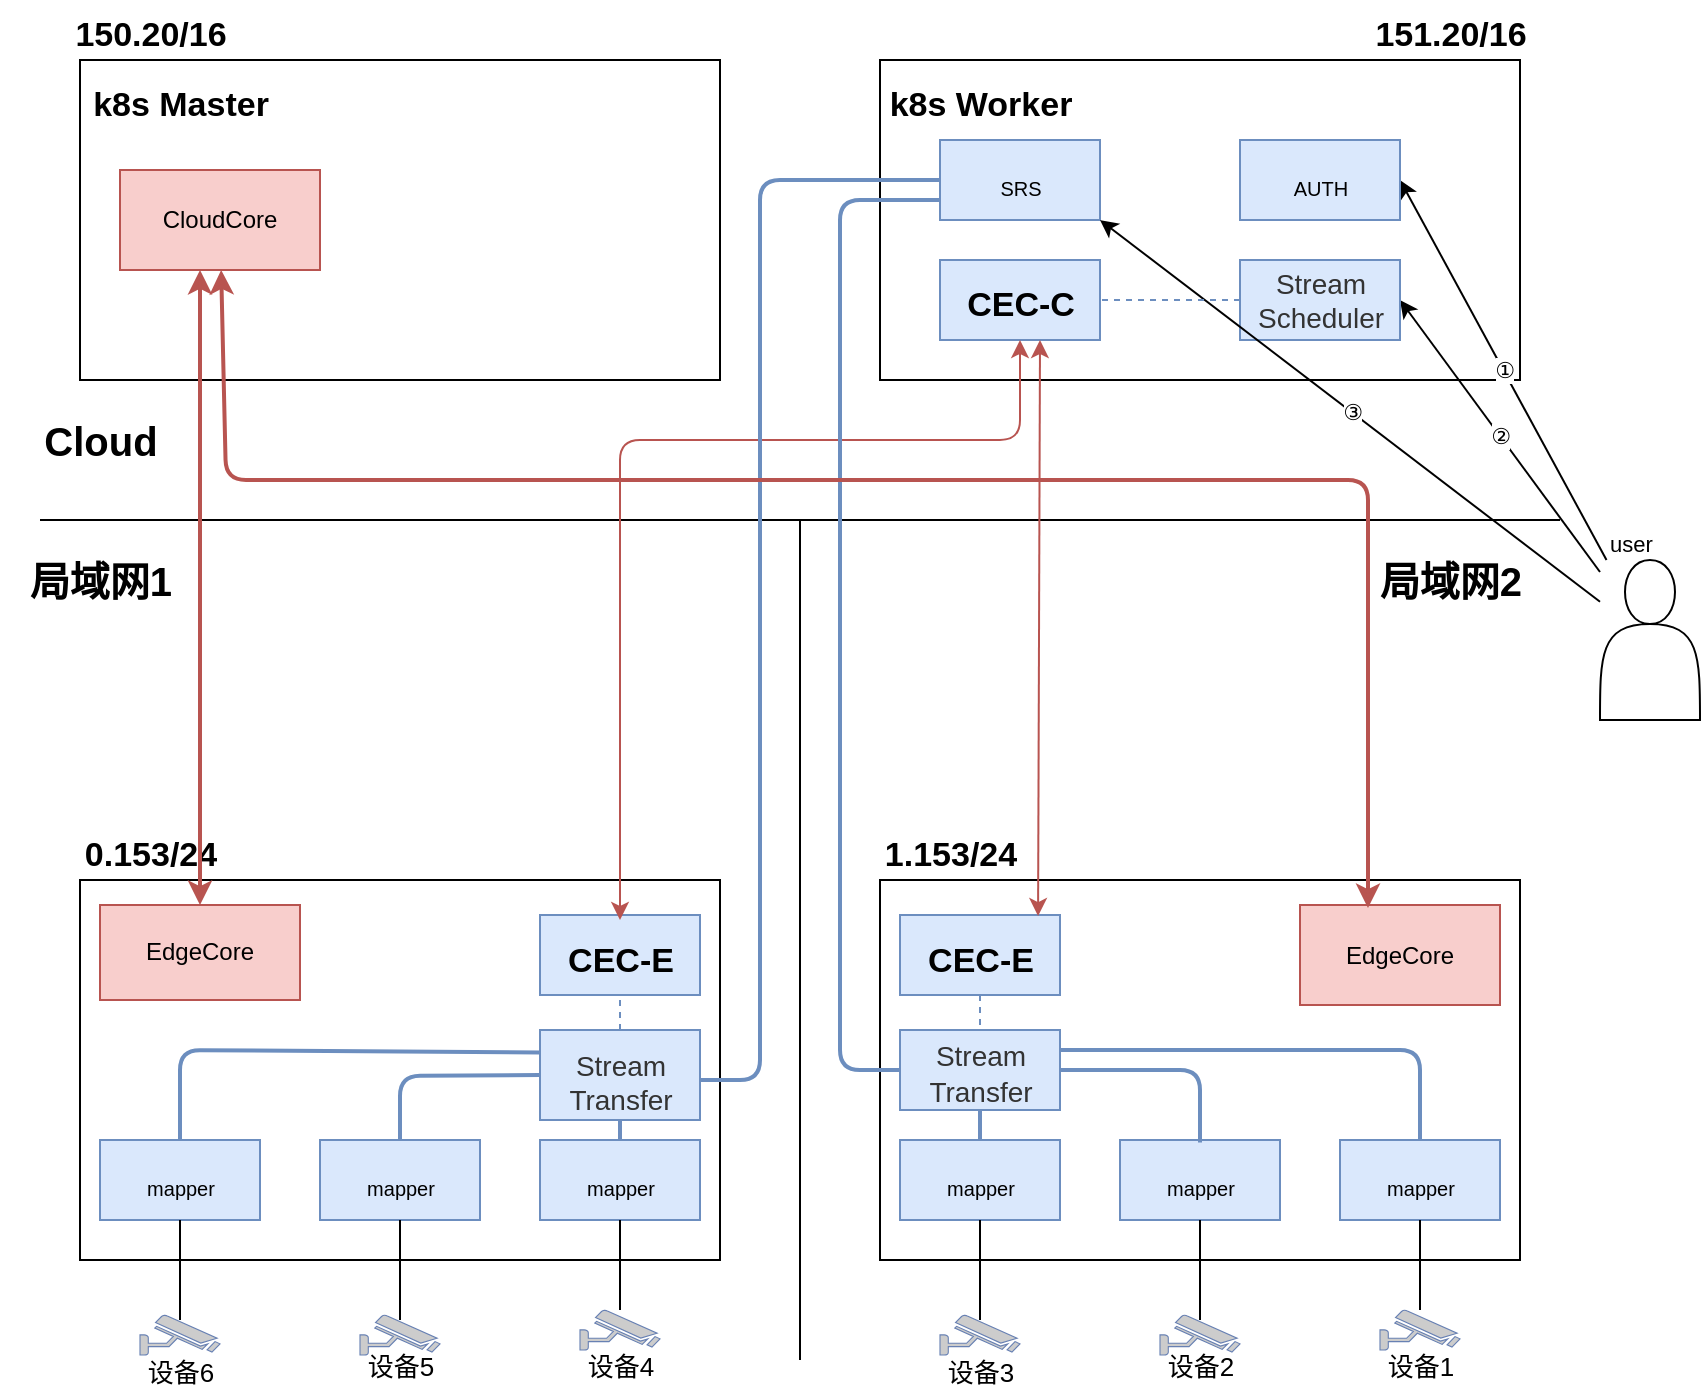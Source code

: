 <mxfile version="14.6.13" type="github">
  <diagram id="Ht1M8jgEwFfnCIfOTk4-" name="Page-1">
    <mxGraphModel dx="1422" dy="1660" grid="1" gridSize="10" guides="1" tooltips="1" connect="1" arrows="1" fold="1" page="1" pageScale="1" pageWidth="1169" pageHeight="827" math="0" shadow="0">
      <root>
        <mxCell id="0" />
        <mxCell id="1" parent="0" />
        <mxCell id="cbANNpYKcoIMHwZbuF66-4" value="" style="rounded=0;whiteSpace=wrap;html=1;" vertex="1" parent="1">
          <mxGeometry x="480" y="-760" width="320" height="160" as="geometry" />
        </mxCell>
        <mxCell id="cbANNpYKcoIMHwZbuF66-3" value="" style="rounded=0;whiteSpace=wrap;html=1;" vertex="1" parent="1">
          <mxGeometry x="80" y="-760" width="320" height="160" as="geometry" />
        </mxCell>
        <mxCell id="cbANNpYKcoIMHwZbuF66-7" value="&lt;font style=&quot;font-size: 17px&quot;&gt;k8s Master&lt;/font&gt;" style="text;strokeColor=none;fillColor=none;html=1;fontSize=24;fontStyle=1;verticalAlign=middle;align=center;" vertex="1" parent="1">
          <mxGeometry x="80" y="-760" width="100" height="40" as="geometry" />
        </mxCell>
        <mxCell id="cbANNpYKcoIMHwZbuF66-8" value="&lt;font style=&quot;font-size: 17px&quot;&gt;k8s Worker&lt;/font&gt;" style="text;strokeColor=none;fillColor=none;html=1;fontSize=24;fontStyle=1;verticalAlign=middle;align=center;" vertex="1" parent="1">
          <mxGeometry x="480" y="-760" width="100" height="40" as="geometry" />
        </mxCell>
        <mxCell id="cbANNpYKcoIMHwZbuF66-11" value="" style="rounded=0;whiteSpace=wrap;html=1;strokeWidth=1;" vertex="1" parent="1">
          <mxGeometry x="80" y="-350" width="320" height="190" as="geometry" />
        </mxCell>
        <mxCell id="cbANNpYKcoIMHwZbuF66-19" value="&lt;font style=&quot;font-size: 17px&quot;&gt;CEC-C&lt;/font&gt;" style="text;strokeColor=#6c8ebf;fillColor=#dae8fc;html=1;fontSize=24;fontStyle=1;verticalAlign=middle;align=center;" vertex="1" parent="1">
          <mxGeometry x="510" y="-660" width="80" height="40" as="geometry" />
        </mxCell>
        <mxCell id="cbANNpYKcoIMHwZbuF66-22" value="&lt;font style=&quot;font-size: 17px&quot;&gt;CEC-E&lt;/font&gt;" style="text;strokeColor=#6c8ebf;fillColor=#dae8fc;html=1;fontSize=24;fontStyle=1;verticalAlign=middle;align=center;strokeWidth=1;" vertex="1" parent="1">
          <mxGeometry x="310" y="-332.5" width="80" height="40" as="geometry" />
        </mxCell>
        <mxCell id="cbANNpYKcoIMHwZbuF66-24" value="&lt;span style=&quot;font-size: 17px&quot;&gt;0.153/24&lt;/span&gt;" style="text;strokeColor=none;fillColor=none;html=1;fontSize=24;fontStyle=1;verticalAlign=middle;align=center;strokeWidth=1;" vertex="1" parent="1">
          <mxGeometry x="80" y="-380" width="70" height="30" as="geometry" />
        </mxCell>
        <mxCell id="cbANNpYKcoIMHwZbuF66-26" value="&lt;span style=&quot;font-size: 17px&quot;&gt;150.20/16&lt;/span&gt;" style="text;strokeColor=none;fillColor=none;html=1;fontSize=24;fontStyle=1;verticalAlign=middle;align=center;" vertex="1" parent="1">
          <mxGeometry x="80" y="-790" width="70" height="30" as="geometry" />
        </mxCell>
        <mxCell id="cbANNpYKcoIMHwZbuF66-27" value="&lt;span style=&quot;font-size: 17px&quot;&gt;151.20/16&lt;/span&gt;" style="text;strokeColor=none;fillColor=none;html=1;fontSize=24;fontStyle=1;verticalAlign=middle;align=center;" vertex="1" parent="1">
          <mxGeometry x="730" y="-790" width="70" height="30" as="geometry" />
        </mxCell>
        <mxCell id="cbANNpYKcoIMHwZbuF66-45" value="" style="fontColor=#0066CC;verticalAlign=top;verticalLabelPosition=bottom;labelPosition=center;align=center;html=1;outlineConnect=0;fillColor=#CCCCCC;strokeColor=#6881B3;gradientColor=none;gradientDirection=north;strokeWidth=1;shape=mxgraph.networks.security_camera;" vertex="1" parent="1">
          <mxGeometry x="330" y="-135" width="40" height="20" as="geometry" />
        </mxCell>
        <mxCell id="cbANNpYKcoIMHwZbuF66-46" value="&lt;span style=&quot;font-weight: normal&quot;&gt;&lt;font style=&quot;font-size: 13px&quot;&gt;设备4&lt;/font&gt;&lt;/span&gt;" style="text;strokeColor=none;fillColor=none;html=1;fontSize=24;fontStyle=1;verticalAlign=middle;align=center;strokeWidth=1;" vertex="1" parent="1">
          <mxGeometry x="330" y="-125" width="40" height="30" as="geometry" />
        </mxCell>
        <mxCell id="cbANNpYKcoIMHwZbuF66-61" value="" style="shape=actor;whiteSpace=wrap;html=1;" vertex="1" parent="1">
          <mxGeometry x="840" y="-510" width="50" height="80" as="geometry" />
        </mxCell>
        <mxCell id="cbANNpYKcoIMHwZbuF66-80" value="" style="fontColor=#0066CC;verticalAlign=top;verticalLabelPosition=bottom;labelPosition=center;align=center;html=1;outlineConnect=0;fillColor=#CCCCCC;strokeColor=#6881B3;gradientColor=none;gradientDirection=north;strokeWidth=1;shape=mxgraph.networks.security_camera;" vertex="1" parent="1">
          <mxGeometry x="220" y="-132.5" width="40" height="20" as="geometry" />
        </mxCell>
        <mxCell id="cbANNpYKcoIMHwZbuF66-83" value="&lt;span style=&quot;font-weight: normal&quot;&gt;&lt;font style=&quot;font-size: 13px&quot;&gt;设备5&lt;br&gt;&lt;/font&gt;&lt;/span&gt;" style="text;strokeColor=none;fillColor=none;html=1;fontSize=24;fontStyle=1;verticalAlign=middle;align=center;strokeWidth=1;" vertex="1" parent="1">
          <mxGeometry x="220" y="-125" width="40" height="30" as="geometry" />
        </mxCell>
        <mxCell id="cbANNpYKcoIMHwZbuF66-88" value="" style="endArrow=classic;html=1;strokeWidth=1;entryX=1;entryY=0.5;entryDx=0;entryDy=0;" edge="1" parent="1" source="cbANNpYKcoIMHwZbuF66-61" target="cbANNpYKcoIMHwZbuF66-161">
          <mxGeometry relative="1" as="geometry">
            <mxPoint x="910" y="-590" as="sourcePoint" />
            <mxPoint x="790" y="-685" as="targetPoint" />
          </mxGeometry>
        </mxCell>
        <mxCell id="cbANNpYKcoIMHwZbuF66-89" value="①" style="edgeLabel;resizable=0;html=1;align=center;verticalAlign=middle;" connectable="0" vertex="1" parent="cbANNpYKcoIMHwZbuF66-88">
          <mxGeometry relative="1" as="geometry" />
        </mxCell>
        <mxCell id="cbANNpYKcoIMHwZbuF66-90" value="user" style="edgeLabel;resizable=0;html=1;align=left;verticalAlign=bottom;" connectable="0" vertex="1" parent="cbANNpYKcoIMHwZbuF66-88">
          <mxGeometry x="-1" relative="1" as="geometry" />
        </mxCell>
        <mxCell id="cbANNpYKcoIMHwZbuF66-91" value="" style="endArrow=classic;html=1;strokeWidth=1;entryX=1;entryY=0.5;entryDx=0;entryDy=0;" edge="1" parent="1" source="cbANNpYKcoIMHwZbuF66-61" target="cbANNpYKcoIMHwZbuF66-162">
          <mxGeometry relative="1" as="geometry">
            <mxPoint x="900" y="-560" as="sourcePoint" />
            <mxPoint x="790" y="-625" as="targetPoint" />
          </mxGeometry>
        </mxCell>
        <mxCell id="cbANNpYKcoIMHwZbuF66-92" value="②" style="edgeLabel;resizable=0;html=1;align=center;verticalAlign=middle;" connectable="0" vertex="1" parent="cbANNpYKcoIMHwZbuF66-91">
          <mxGeometry relative="1" as="geometry" />
        </mxCell>
        <mxCell id="cbANNpYKcoIMHwZbuF66-99" value="" style="endArrow=none;html=1;strokeWidth=1;" edge="1" parent="1">
          <mxGeometry width="50" height="50" relative="1" as="geometry">
            <mxPoint x="60" y="-530" as="sourcePoint" />
            <mxPoint x="820" y="-530" as="targetPoint" />
          </mxGeometry>
        </mxCell>
        <mxCell id="cbANNpYKcoIMHwZbuF66-100" value="" style="endArrow=none;html=1;strokeWidth=1;" edge="1" parent="1">
          <mxGeometry width="50" height="50" relative="1" as="geometry">
            <mxPoint x="440" y="-110" as="sourcePoint" />
            <mxPoint x="440" y="-530" as="targetPoint" />
          </mxGeometry>
        </mxCell>
        <mxCell id="cbANNpYKcoIMHwZbuF66-101" value="&lt;font style=&quot;font-size: 20px&quot;&gt;Cloud&lt;/font&gt;" style="text;strokeColor=none;fillColor=none;html=1;fontSize=24;fontStyle=1;verticalAlign=middle;align=center;" vertex="1" parent="1">
          <mxGeometry x="40" y="-590" width="100" height="40" as="geometry" />
        </mxCell>
        <mxCell id="cbANNpYKcoIMHwZbuF66-102" value="&lt;font style=&quot;font-size: 20px&quot;&gt;局域网1&lt;/font&gt;" style="text;strokeColor=none;fillColor=none;html=1;fontSize=24;fontStyle=1;verticalAlign=middle;align=center;" vertex="1" parent="1">
          <mxGeometry x="40" y="-520" width="100" height="40" as="geometry" />
        </mxCell>
        <mxCell id="cbANNpYKcoIMHwZbuF66-103" value="&lt;font style=&quot;font-size: 20px&quot;&gt;局域网2&lt;/font&gt;" style="text;strokeColor=none;fillColor=none;html=1;fontSize=24;fontStyle=1;verticalAlign=middle;align=center;" vertex="1" parent="1">
          <mxGeometry x="715" y="-520" width="100" height="40" as="geometry" />
        </mxCell>
        <mxCell id="cbANNpYKcoIMHwZbuF66-105" value="" style="endArrow=classic;startArrow=classic;html=1;strokeWidth=1;fillColor=#f8cecc;strokeColor=#b85450;entryX=0.5;entryY=1;entryDx=0;entryDy=0;" edge="1" parent="1" target="cbANNpYKcoIMHwZbuF66-19">
          <mxGeometry width="50" height="50" relative="1" as="geometry">
            <mxPoint x="350" y="-330" as="sourcePoint" />
            <mxPoint x="490" y="-600" as="targetPoint" />
            <Array as="points">
              <mxPoint x="350" y="-570" />
              <mxPoint x="550" y="-570" />
            </Array>
          </mxGeometry>
        </mxCell>
        <mxCell id="cbANNpYKcoIMHwZbuF66-108" value="CloudCore" style="rounded=0;whiteSpace=wrap;html=1;strokeWidth=1;fillColor=#f8cecc;strokeColor=#b85450;" vertex="1" parent="1">
          <mxGeometry x="100" y="-705" width="100" height="50" as="geometry" />
        </mxCell>
        <mxCell id="cbANNpYKcoIMHwZbuF66-109" value="EdgeCore" style="rounded=0;whiteSpace=wrap;html=1;strokeWidth=1;fillColor=#f8cecc;strokeColor=#b85450;" vertex="1" parent="1">
          <mxGeometry x="90" y="-337.5" width="100" height="47.5" as="geometry" />
        </mxCell>
        <mxCell id="cbANNpYKcoIMHwZbuF66-113" value="&lt;p style=&quot;line-height: 60%&quot;&gt;&lt;span style=&quot;color: rgb(51 , 51 , 51) ; font-size: 14px ; font-weight: 400&quot;&gt;Stream&lt;/span&gt;&lt;br style=&quot;color: rgb(51 , 51 , 51) ; font-size: 14px ; font-weight: 400&quot;&gt;&lt;font color=&quot;#333333&quot;&gt;&lt;span style=&quot;font-size: 14px ; font-weight: 400 ; line-height: 60%&quot;&gt;Transfer&lt;/span&gt;&lt;/font&gt;&lt;br&gt;&lt;/p&gt;" style="text;strokeColor=#6c8ebf;fillColor=#dae8fc;html=1;fontSize=24;fontStyle=1;verticalAlign=middle;align=center;strokeWidth=1;" vertex="1" parent="1">
          <mxGeometry x="310" y="-275" width="80" height="45" as="geometry" />
        </mxCell>
        <mxCell id="cbANNpYKcoIMHwZbuF66-114" value="&lt;font style=&quot;font-size: 10px ; font-weight: normal&quot;&gt;mapper&lt;/font&gt;" style="text;strokeColor=#6c8ebf;fillColor=#dae8fc;html=1;fontSize=24;fontStyle=1;verticalAlign=middle;align=center;strokeWidth=1;" vertex="1" parent="1">
          <mxGeometry x="200" y="-220" width="80" height="40" as="geometry" />
        </mxCell>
        <mxCell id="cbANNpYKcoIMHwZbuF66-115" value="&lt;font style=&quot;font-size: 10px ; font-weight: normal&quot;&gt;mapper&lt;/font&gt;" style="text;strokeColor=#6c8ebf;fillColor=#dae8fc;html=1;fontSize=24;fontStyle=1;verticalAlign=middle;align=center;strokeWidth=1;" vertex="1" parent="1">
          <mxGeometry x="310" y="-220" width="80" height="40" as="geometry" />
        </mxCell>
        <mxCell id="cbANNpYKcoIMHwZbuF66-116" value="&lt;font style=&quot;font-size: 10px ; font-weight: normal&quot;&gt;mapper&lt;/font&gt;" style="text;strokeColor=#6c8ebf;fillColor=#dae8fc;html=1;fontSize=24;fontStyle=1;verticalAlign=middle;align=center;strokeWidth=1;" vertex="1" parent="1">
          <mxGeometry x="90" y="-220" width="80" height="40" as="geometry" />
        </mxCell>
        <mxCell id="cbANNpYKcoIMHwZbuF66-117" value="" style="fontColor=#0066CC;verticalAlign=top;verticalLabelPosition=bottom;labelPosition=center;align=center;html=1;outlineConnect=0;fillColor=#CCCCCC;strokeColor=#6881B3;gradientColor=none;gradientDirection=north;strokeWidth=1;shape=mxgraph.networks.security_camera;" vertex="1" parent="1">
          <mxGeometry x="110" y="-132.5" width="40" height="20" as="geometry" />
        </mxCell>
        <mxCell id="cbANNpYKcoIMHwZbuF66-118" value="&lt;span style=&quot;font-weight: normal&quot;&gt;&lt;font style=&quot;font-size: 13px&quot;&gt;设备6&lt;/font&gt;&lt;/span&gt;" style="text;strokeColor=none;fillColor=none;html=1;fontSize=24;fontStyle=1;verticalAlign=middle;align=center;strokeWidth=1;" vertex="1" parent="1">
          <mxGeometry x="110" y="-122.5" width="40" height="30" as="geometry" />
        </mxCell>
        <mxCell id="cbANNpYKcoIMHwZbuF66-125" value="" style="endArrow=none;html=1;strokeWidth=2;entryX=0.5;entryY=1;entryDx=0;entryDy=0;exitX=0.5;exitY=0;exitDx=0;exitDy=0;fillColor=#dae8fc;strokeColor=#6c8ebf;" edge="1" parent="1" source="cbANNpYKcoIMHwZbuF66-115" target="cbANNpYKcoIMHwZbuF66-113">
          <mxGeometry width="50" height="50" relative="1" as="geometry">
            <mxPoint x="360" y="-265" as="sourcePoint" />
            <mxPoint x="360" y="-282.5" as="targetPoint" />
          </mxGeometry>
        </mxCell>
        <mxCell id="cbANNpYKcoIMHwZbuF66-126" value="" style="endArrow=none;html=1;strokeWidth=2;entryX=0;entryY=0.5;entryDx=0;entryDy=0;fillColor=#dae8fc;strokeColor=#6c8ebf;exitX=0.5;exitY=0;exitDx=0;exitDy=0;" edge="1" parent="1" source="cbANNpYKcoIMHwZbuF66-114" target="cbANNpYKcoIMHwZbuF66-113">
          <mxGeometry width="50" height="50" relative="1" as="geometry">
            <mxPoint x="360" y="-210" as="sourcePoint" />
            <mxPoint x="360" y="-225" as="targetPoint" />
            <Array as="points">
              <mxPoint x="240" y="-252" />
            </Array>
          </mxGeometry>
        </mxCell>
        <mxCell id="cbANNpYKcoIMHwZbuF66-128" value="" style="endArrow=none;html=1;strokeWidth=2;entryX=0;entryY=0.25;entryDx=0;entryDy=0;fillColor=#dae8fc;strokeColor=#6c8ebf;exitX=0.5;exitY=0;exitDx=0;exitDy=0;" edge="1" parent="1" source="cbANNpYKcoIMHwZbuF66-116" target="cbANNpYKcoIMHwZbuF66-113">
          <mxGeometry width="50" height="50" relative="1" as="geometry">
            <mxPoint x="250" y="-210" as="sourcePoint" />
            <mxPoint x="320" y="-245" as="targetPoint" />
            <Array as="points">
              <mxPoint x="130" y="-265" />
            </Array>
          </mxGeometry>
        </mxCell>
        <mxCell id="cbANNpYKcoIMHwZbuF66-131" value="" style="endArrow=none;html=1;strokeWidth=1;entryX=0.5;entryY=1;entryDx=0;entryDy=0;exitX=0.5;exitY=0.125;exitDx=0;exitDy=0;exitPerimeter=0;" edge="1" parent="1" source="cbANNpYKcoIMHwZbuF66-117" target="cbANNpYKcoIMHwZbuF66-116">
          <mxGeometry width="50" height="50" relative="1" as="geometry">
            <mxPoint x="30" y="-130" as="sourcePoint" />
            <mxPoint x="80" y="-180" as="targetPoint" />
          </mxGeometry>
        </mxCell>
        <mxCell id="cbANNpYKcoIMHwZbuF66-132" value="" style="endArrow=none;html=1;strokeWidth=1;entryX=0.5;entryY=1;entryDx=0;entryDy=0;" edge="1" parent="1" target="cbANNpYKcoIMHwZbuF66-114">
          <mxGeometry width="50" height="50" relative="1" as="geometry">
            <mxPoint x="240" y="-130" as="sourcePoint" />
            <mxPoint x="140" y="-170" as="targetPoint" />
          </mxGeometry>
        </mxCell>
        <mxCell id="cbANNpYKcoIMHwZbuF66-134" value="" style="endArrow=none;html=1;strokeWidth=1;entryX=0.5;entryY=1;entryDx=0;entryDy=0;" edge="1" parent="1" source="cbANNpYKcoIMHwZbuF66-45" target="cbANNpYKcoIMHwZbuF66-115">
          <mxGeometry width="50" height="50" relative="1" as="geometry">
            <mxPoint x="250" y="-120" as="sourcePoint" />
            <mxPoint x="250" y="-170" as="targetPoint" />
          </mxGeometry>
        </mxCell>
        <mxCell id="cbANNpYKcoIMHwZbuF66-157" value="" style="group;rotation=180;" vertex="1" connectable="0" parent="1">
          <mxGeometry x="480" y="-380" width="320" height="287.5" as="geometry" />
        </mxCell>
        <mxCell id="cbANNpYKcoIMHwZbuF66-135" value="" style="rounded=0;whiteSpace=wrap;html=1;strokeWidth=1;" vertex="1" parent="cbANNpYKcoIMHwZbuF66-157">
          <mxGeometry y="30" width="320" height="190" as="geometry" />
        </mxCell>
        <mxCell id="cbANNpYKcoIMHwZbuF66-136" value="&lt;font style=&quot;font-size: 17px&quot;&gt;CEC-E&lt;/font&gt;" style="text;strokeColor=#6c8ebf;fillColor=#dae8fc;html=1;fontSize=24;fontStyle=1;verticalAlign=middle;align=center;strokeWidth=1;" vertex="1" parent="cbANNpYKcoIMHwZbuF66-157">
          <mxGeometry x="10" y="47.5" width="80" height="40" as="geometry" />
        </mxCell>
        <mxCell id="cbANNpYKcoIMHwZbuF66-137" value="&lt;span style=&quot;font-size: 17px&quot;&gt;1.153/24&lt;/span&gt;" style="text;strokeColor=none;fillColor=none;html=1;fontSize=24;fontStyle=1;verticalAlign=middle;align=center;strokeWidth=1;" vertex="1" parent="cbANNpYKcoIMHwZbuF66-157">
          <mxGeometry width="70" height="30" as="geometry" />
        </mxCell>
        <mxCell id="cbANNpYKcoIMHwZbuF66-138" value="" style="fontColor=#0066CC;verticalAlign=top;verticalLabelPosition=bottom;labelPosition=center;align=center;html=1;outlineConnect=0;fillColor=#CCCCCC;strokeColor=#6881B3;gradientColor=none;gradientDirection=north;strokeWidth=1;shape=mxgraph.networks.security_camera;" vertex="1" parent="cbANNpYKcoIMHwZbuF66-157">
          <mxGeometry x="250" y="245" width="40" height="20" as="geometry" />
        </mxCell>
        <mxCell id="cbANNpYKcoIMHwZbuF66-139" value="&lt;span style=&quot;font-weight: normal&quot;&gt;&lt;font style=&quot;font-size: 13px&quot;&gt;设备1&lt;/font&gt;&lt;/span&gt;" style="text;strokeColor=none;fillColor=none;html=1;fontSize=24;fontStyle=1;verticalAlign=middle;align=center;strokeWidth=1;" vertex="1" parent="cbANNpYKcoIMHwZbuF66-157">
          <mxGeometry x="250" y="255" width="40" height="30" as="geometry" />
        </mxCell>
        <mxCell id="cbANNpYKcoIMHwZbuF66-140" value="" style="fontColor=#0066CC;verticalAlign=top;verticalLabelPosition=bottom;labelPosition=center;align=center;html=1;outlineConnect=0;fillColor=#CCCCCC;strokeColor=#6881B3;gradientColor=none;gradientDirection=north;strokeWidth=1;shape=mxgraph.networks.security_camera;" vertex="1" parent="cbANNpYKcoIMHwZbuF66-157">
          <mxGeometry x="140" y="247.5" width="40" height="20" as="geometry" />
        </mxCell>
        <mxCell id="cbANNpYKcoIMHwZbuF66-141" value="&lt;span style=&quot;font-weight: normal&quot;&gt;&lt;font style=&quot;font-size: 13px&quot;&gt;设备2&lt;br&gt;&lt;/font&gt;&lt;/span&gt;" style="text;strokeColor=none;fillColor=none;html=1;fontSize=24;fontStyle=1;verticalAlign=middle;align=center;strokeWidth=1;" vertex="1" parent="cbANNpYKcoIMHwZbuF66-157">
          <mxGeometry x="140" y="255" width="40" height="30" as="geometry" />
        </mxCell>
        <mxCell id="cbANNpYKcoIMHwZbuF66-143" value="EdgeCore" style="rounded=0;whiteSpace=wrap;html=1;strokeWidth=1;fillColor=#f8cecc;strokeColor=#b85450;" vertex="1" parent="cbANNpYKcoIMHwZbuF66-157">
          <mxGeometry x="210" y="42.5" width="100" height="50" as="geometry" />
        </mxCell>
        <mxCell id="cbANNpYKcoIMHwZbuF66-144" value="&lt;p style=&quot;line-height: 60%&quot;&gt;&lt;span style=&quot;color: rgb(51 , 51 , 51) ; font-size: 14px ; font-weight: 400&quot;&gt;Stream&lt;/span&gt;&lt;br style=&quot;color: rgb(51 , 51 , 51) ; font-size: 14px ; font-weight: 400&quot;&gt;&lt;font color=&quot;#333333&quot;&gt;&lt;span style=&quot;font-size: 14px ; font-weight: 400&quot;&gt;Transfer&lt;/span&gt;&lt;/font&gt;&lt;br&gt;&lt;/p&gt;" style="text;strokeColor=#6c8ebf;fillColor=#dae8fc;html=1;fontSize=24;fontStyle=1;verticalAlign=middle;align=center;strokeWidth=1;" vertex="1" parent="cbANNpYKcoIMHwZbuF66-157">
          <mxGeometry x="10" y="105" width="80" height="40" as="geometry" />
        </mxCell>
        <mxCell id="cbANNpYKcoIMHwZbuF66-145" value="&lt;font style=&quot;font-size: 10px ; font-weight: normal&quot;&gt;mapper&lt;/font&gt;" style="text;strokeColor=#6c8ebf;fillColor=#dae8fc;html=1;fontSize=24;fontStyle=1;verticalAlign=middle;align=center;strokeWidth=1;" vertex="1" parent="cbANNpYKcoIMHwZbuF66-157">
          <mxGeometry x="120" y="160" width="80" height="40" as="geometry" />
        </mxCell>
        <mxCell id="cbANNpYKcoIMHwZbuF66-146" value="&lt;font style=&quot;font-size: 10px ; font-weight: normal&quot;&gt;mapper&lt;/font&gt;" style="text;strokeColor=#6c8ebf;fillColor=#dae8fc;html=1;fontSize=24;fontStyle=1;verticalAlign=middle;align=center;strokeWidth=1;" vertex="1" parent="cbANNpYKcoIMHwZbuF66-157">
          <mxGeometry x="230" y="160" width="80" height="40" as="geometry" />
        </mxCell>
        <mxCell id="cbANNpYKcoIMHwZbuF66-147" value="&lt;font style=&quot;font-size: 10px ; font-weight: normal&quot;&gt;mapper&lt;/font&gt;" style="text;strokeColor=#6c8ebf;fillColor=#dae8fc;html=1;fontSize=24;fontStyle=1;verticalAlign=middle;align=center;strokeWidth=1;" vertex="1" parent="cbANNpYKcoIMHwZbuF66-157">
          <mxGeometry x="10" y="160" width="80" height="40" as="geometry" />
        </mxCell>
        <mxCell id="cbANNpYKcoIMHwZbuF66-148" value="" style="fontColor=#0066CC;verticalAlign=top;verticalLabelPosition=bottom;labelPosition=center;align=center;html=1;outlineConnect=0;fillColor=#CCCCCC;strokeColor=#6881B3;gradientColor=none;gradientDirection=north;strokeWidth=1;shape=mxgraph.networks.security_camera;" vertex="1" parent="cbANNpYKcoIMHwZbuF66-157">
          <mxGeometry x="30" y="247.5" width="40" height="20" as="geometry" />
        </mxCell>
        <mxCell id="cbANNpYKcoIMHwZbuF66-149" value="&lt;span style=&quot;font-weight: normal&quot;&gt;&lt;font style=&quot;font-size: 13px&quot;&gt;设备3&lt;/font&gt;&lt;/span&gt;" style="text;strokeColor=none;fillColor=none;html=1;fontSize=24;fontStyle=1;verticalAlign=middle;align=center;strokeWidth=1;" vertex="1" parent="cbANNpYKcoIMHwZbuF66-157">
          <mxGeometry x="30" y="257.5" width="40" height="30" as="geometry" />
        </mxCell>
        <mxCell id="cbANNpYKcoIMHwZbuF66-154" value="" style="endArrow=none;html=1;strokeWidth=1;entryX=0.5;entryY=1;entryDx=0;entryDy=0;exitX=0.5;exitY=0.125;exitDx=0;exitDy=0;exitPerimeter=0;" edge="1" parent="cbANNpYKcoIMHwZbuF66-157" source="cbANNpYKcoIMHwZbuF66-148" target="cbANNpYKcoIMHwZbuF66-147">
          <mxGeometry width="50" height="50" relative="1" as="geometry">
            <mxPoint x="-50" y="250" as="sourcePoint" />
            <mxPoint y="200" as="targetPoint" />
          </mxGeometry>
        </mxCell>
        <mxCell id="cbANNpYKcoIMHwZbuF66-155" value="" style="endArrow=none;html=1;strokeWidth=1;entryX=0.5;entryY=1;entryDx=0;entryDy=0;" edge="1" parent="cbANNpYKcoIMHwZbuF66-157" target="cbANNpYKcoIMHwZbuF66-145">
          <mxGeometry width="50" height="50" relative="1" as="geometry">
            <mxPoint x="160" y="250" as="sourcePoint" />
            <mxPoint x="60" y="210" as="targetPoint" />
          </mxGeometry>
        </mxCell>
        <mxCell id="cbANNpYKcoIMHwZbuF66-156" value="" style="endArrow=none;html=1;strokeWidth=1;entryX=0.5;entryY=1;entryDx=0;entryDy=0;" edge="1" parent="cbANNpYKcoIMHwZbuF66-157" source="cbANNpYKcoIMHwZbuF66-138" target="cbANNpYKcoIMHwZbuF66-146">
          <mxGeometry width="50" height="50" relative="1" as="geometry">
            <mxPoint x="170" y="260" as="sourcePoint" />
            <mxPoint x="170" y="210" as="targetPoint" />
          </mxGeometry>
        </mxCell>
        <mxCell id="cbANNpYKcoIMHwZbuF66-169" value="" style="endArrow=none;html=1;strokeWidth=2;entryX=0.5;entryY=1;entryDx=0;entryDy=0;fillColor=#dae8fc;strokeColor=#6c8ebf;" edge="1" parent="cbANNpYKcoIMHwZbuF66-157" source="cbANNpYKcoIMHwZbuF66-147" target="cbANNpYKcoIMHwZbuF66-144">
          <mxGeometry width="50" height="50" relative="1" as="geometry">
            <mxPoint x="140" y="140" as="sourcePoint" />
            <mxPoint x="190" y="90" as="targetPoint" />
          </mxGeometry>
        </mxCell>
        <mxCell id="cbANNpYKcoIMHwZbuF66-186" value="" style="endArrow=none;dashed=1;html=1;fontSize=14;strokeWidth=1;entryX=0.5;entryY=0;entryDx=0;entryDy=0;exitX=0.5;exitY=1;exitDx=0;exitDy=0;fillColor=#dae8fc;strokeColor=#6c8ebf;" edge="1" parent="cbANNpYKcoIMHwZbuF66-157" source="cbANNpYKcoIMHwZbuF66-136" target="cbANNpYKcoIMHwZbuF66-144">
          <mxGeometry width="50" height="50" relative="1" as="geometry">
            <mxPoint x="130" as="sourcePoint" />
            <mxPoint x="180" y="-50" as="targetPoint" />
          </mxGeometry>
        </mxCell>
        <mxCell id="cbANNpYKcoIMHwZbuF66-158" value="" style="endArrow=classic;startArrow=classic;html=1;strokeWidth=2;fillColor=#f8cecc;strokeColor=#b85450;exitX=0.5;exitY=0;exitDx=0;exitDy=0;entryX=0.4;entryY=1;entryDx=0;entryDy=0;entryPerimeter=0;" edge="1" parent="1" source="cbANNpYKcoIMHwZbuF66-109" target="cbANNpYKcoIMHwZbuF66-108">
          <mxGeometry width="50" height="50" relative="1" as="geometry">
            <mxPoint x="140" y="-330" as="sourcePoint" />
            <mxPoint x="159" y="-607" as="targetPoint" />
          </mxGeometry>
        </mxCell>
        <mxCell id="cbANNpYKcoIMHwZbuF66-160" value="&lt;span style=&quot;font-size: 10px ; font-weight: 400&quot;&gt;SRS&lt;/span&gt;" style="text;strokeColor=#6c8ebf;fillColor=#dae8fc;html=1;fontSize=24;fontStyle=1;verticalAlign=middle;align=center;strokeWidth=1;" vertex="1" parent="1">
          <mxGeometry x="510" y="-720" width="80" height="40" as="geometry" />
        </mxCell>
        <mxCell id="cbANNpYKcoIMHwZbuF66-161" value="&lt;span style=&quot;font-size: 10px ; font-weight: 400&quot;&gt;AUTH&lt;br&gt;&lt;/span&gt;" style="text;strokeColor=#6c8ebf;fillColor=#dae8fc;html=1;fontSize=24;fontStyle=1;verticalAlign=middle;align=center;strokeWidth=1;" vertex="1" parent="1">
          <mxGeometry x="660" y="-720" width="80" height="40" as="geometry" />
        </mxCell>
        <mxCell id="cbANNpYKcoIMHwZbuF66-162" value="&lt;span style=&quot;color: rgb(51 , 51 , 51) ; font-weight: 400 ; font-size: 14px&quot;&gt;&lt;font style=&quot;font-size: 14px ; line-height: 60%&quot;&gt;Stream&lt;br style=&quot;font-size: 14px&quot;&gt;Scheduler&lt;/font&gt;&lt;/span&gt;&lt;span style=&quot;font-size: 14px ; font-weight: 400&quot;&gt;&lt;br style=&quot;font-size: 14px&quot;&gt;&lt;/span&gt;" style="text;strokeColor=#6c8ebf;fillColor=#dae8fc;html=1;fontSize=14;fontStyle=1;verticalAlign=middle;align=center;strokeWidth=1;" vertex="1" parent="1">
          <mxGeometry x="660" y="-660" width="80" height="40" as="geometry" />
        </mxCell>
        <mxCell id="cbANNpYKcoIMHwZbuF66-165" value="" style="endArrow=none;html=1;strokeWidth=2;entryX=1;entryY=0.25;entryDx=0;entryDy=0;fillColor=#dae8fc;strokeColor=#6c8ebf;exitX=0.5;exitY=0;exitDx=0;exitDy=0;" edge="1" parent="1" target="cbANNpYKcoIMHwZbuF66-144">
          <mxGeometry width="50" height="50" relative="1" as="geometry">
            <mxPoint x="750" y="-220" as="sourcePoint" />
            <mxPoint x="930" y="-265" as="targetPoint" />
            <Array as="points">
              <mxPoint x="750" y="-265" />
            </Array>
          </mxGeometry>
        </mxCell>
        <mxCell id="cbANNpYKcoIMHwZbuF66-166" value="" style="endArrow=none;html=1;strokeWidth=2;fillColor=#dae8fc;strokeColor=#6c8ebf;exitX=0.5;exitY=0;exitDx=0;exitDy=0;entryX=1;entryY=0.5;entryDx=0;entryDy=0;" edge="1" parent="1" target="cbANNpYKcoIMHwZbuF66-144">
          <mxGeometry width="50" height="50" relative="1" as="geometry">
            <mxPoint x="640" y="-218.75" as="sourcePoint" />
            <mxPoint x="570" y="-255" as="targetPoint" />
            <Array as="points">
              <mxPoint x="640" y="-255" />
            </Array>
          </mxGeometry>
        </mxCell>
        <mxCell id="cbANNpYKcoIMHwZbuF66-170" value="" style="endArrow=none;html=1;strokeWidth=2;entryX=0;entryY=0.5;entryDx=0;entryDy=0;fillColor=#dae8fc;strokeColor=#6c8ebf;" edge="1" parent="1" target="cbANNpYKcoIMHwZbuF66-160">
          <mxGeometry width="50" height="50" relative="1" as="geometry">
            <mxPoint x="390" y="-250" as="sourcePoint" />
            <mxPoint x="480" y="-640" as="targetPoint" />
            <Array as="points">
              <mxPoint x="420" y="-250" />
              <mxPoint x="420" y="-700" />
            </Array>
          </mxGeometry>
        </mxCell>
        <mxCell id="cbANNpYKcoIMHwZbuF66-171" value="" style="endArrow=none;html=1;strokeWidth=2;entryX=0;entryY=0.75;entryDx=0;entryDy=0;exitX=0;exitY=0.5;exitDx=0;exitDy=0;fillColor=#dae8fc;strokeColor=#6c8ebf;" edge="1" parent="1" source="cbANNpYKcoIMHwZbuF66-144" target="cbANNpYKcoIMHwZbuF66-160">
          <mxGeometry width="50" height="50" relative="1" as="geometry">
            <mxPoint x="460" y="-250" as="sourcePoint" />
            <mxPoint x="450" y="-690" as="targetPoint" />
            <Array as="points">
              <mxPoint x="460" y="-255" />
              <mxPoint x="460" y="-690" />
            </Array>
          </mxGeometry>
        </mxCell>
        <mxCell id="cbANNpYKcoIMHwZbuF66-173" value="" style="endArrow=classic;startArrow=classic;html=1;strokeWidth=1;exitX=0.863;exitY=0.013;exitDx=0;exitDy=0;exitPerimeter=0;fillColor=#f8cecc;strokeColor=#b85450;" edge="1" parent="1" source="cbANNpYKcoIMHwZbuF66-136">
          <mxGeometry width="50" height="50" relative="1" as="geometry">
            <mxPoint x="560" y="-410" as="sourcePoint" />
            <mxPoint x="560" y="-620" as="targetPoint" />
          </mxGeometry>
        </mxCell>
        <mxCell id="cbANNpYKcoIMHwZbuF66-174" value="" style="endArrow=classic;startArrow=classic;html=1;strokeWidth=2;exitX=0.34;exitY=0.03;exitDx=0;exitDy=0;exitPerimeter=0;fillColor=#f8cecc;strokeColor=#b85450;" edge="1" parent="1" source="cbANNpYKcoIMHwZbuF66-143" target="cbANNpYKcoIMHwZbuF66-108">
          <mxGeometry width="50" height="50" relative="1" as="geometry">
            <mxPoint x="250" y="-410" as="sourcePoint" />
            <mxPoint x="165" y="-650" as="targetPoint" />
            <Array as="points">
              <mxPoint x="724" y="-550" />
              <mxPoint x="153" y="-550" />
            </Array>
          </mxGeometry>
        </mxCell>
        <mxCell id="cbANNpYKcoIMHwZbuF66-177" value="" style="endArrow=classic;html=1;strokeWidth=1;entryX=1;entryY=1;entryDx=0;entryDy=0;" edge="1" parent="1" source="cbANNpYKcoIMHwZbuF66-61" target="cbANNpYKcoIMHwZbuF66-160">
          <mxGeometry relative="1" as="geometry">
            <mxPoint x="930" y="-590" as="sourcePoint" />
            <mxPoint x="1030" y="-590" as="targetPoint" />
          </mxGeometry>
        </mxCell>
        <mxCell id="cbANNpYKcoIMHwZbuF66-178" value="③" style="edgeLabel;resizable=0;html=1;align=center;verticalAlign=middle;" connectable="0" vertex="1" parent="cbANNpYKcoIMHwZbuF66-177">
          <mxGeometry relative="1" as="geometry">
            <mxPoint x="1" as="offset" />
          </mxGeometry>
        </mxCell>
        <mxCell id="cbANNpYKcoIMHwZbuF66-184" value="" style="endArrow=none;dashed=1;html=1;fontSize=14;strokeWidth=1;entryX=1;entryY=0.5;entryDx=0;entryDy=0;exitX=0;exitY=0.5;exitDx=0;exitDy=0;fillColor=#dae8fc;strokeColor=#6c8ebf;" edge="1" parent="1" source="cbANNpYKcoIMHwZbuF66-162" target="cbANNpYKcoIMHwZbuF66-19">
          <mxGeometry width="50" height="50" relative="1" as="geometry">
            <mxPoint x="620" y="-430" as="sourcePoint" />
            <mxPoint x="670" y="-480" as="targetPoint" />
          </mxGeometry>
        </mxCell>
        <mxCell id="cbANNpYKcoIMHwZbuF66-185" value="" style="endArrow=none;dashed=1;html=1;fontSize=14;strokeWidth=1;entryX=0.5;entryY=1;entryDx=0;entryDy=0;exitX=0.5;exitY=0;exitDx=0;exitDy=0;fillColor=#dae8fc;strokeColor=#6c8ebf;" edge="1" parent="1" source="cbANNpYKcoIMHwZbuF66-113" target="cbANNpYKcoIMHwZbuF66-22">
          <mxGeometry width="50" height="50" relative="1" as="geometry">
            <mxPoint x="250" y="-390" as="sourcePoint" />
            <mxPoint x="300" y="-440" as="targetPoint" />
          </mxGeometry>
        </mxCell>
      </root>
    </mxGraphModel>
  </diagram>
</mxfile>
